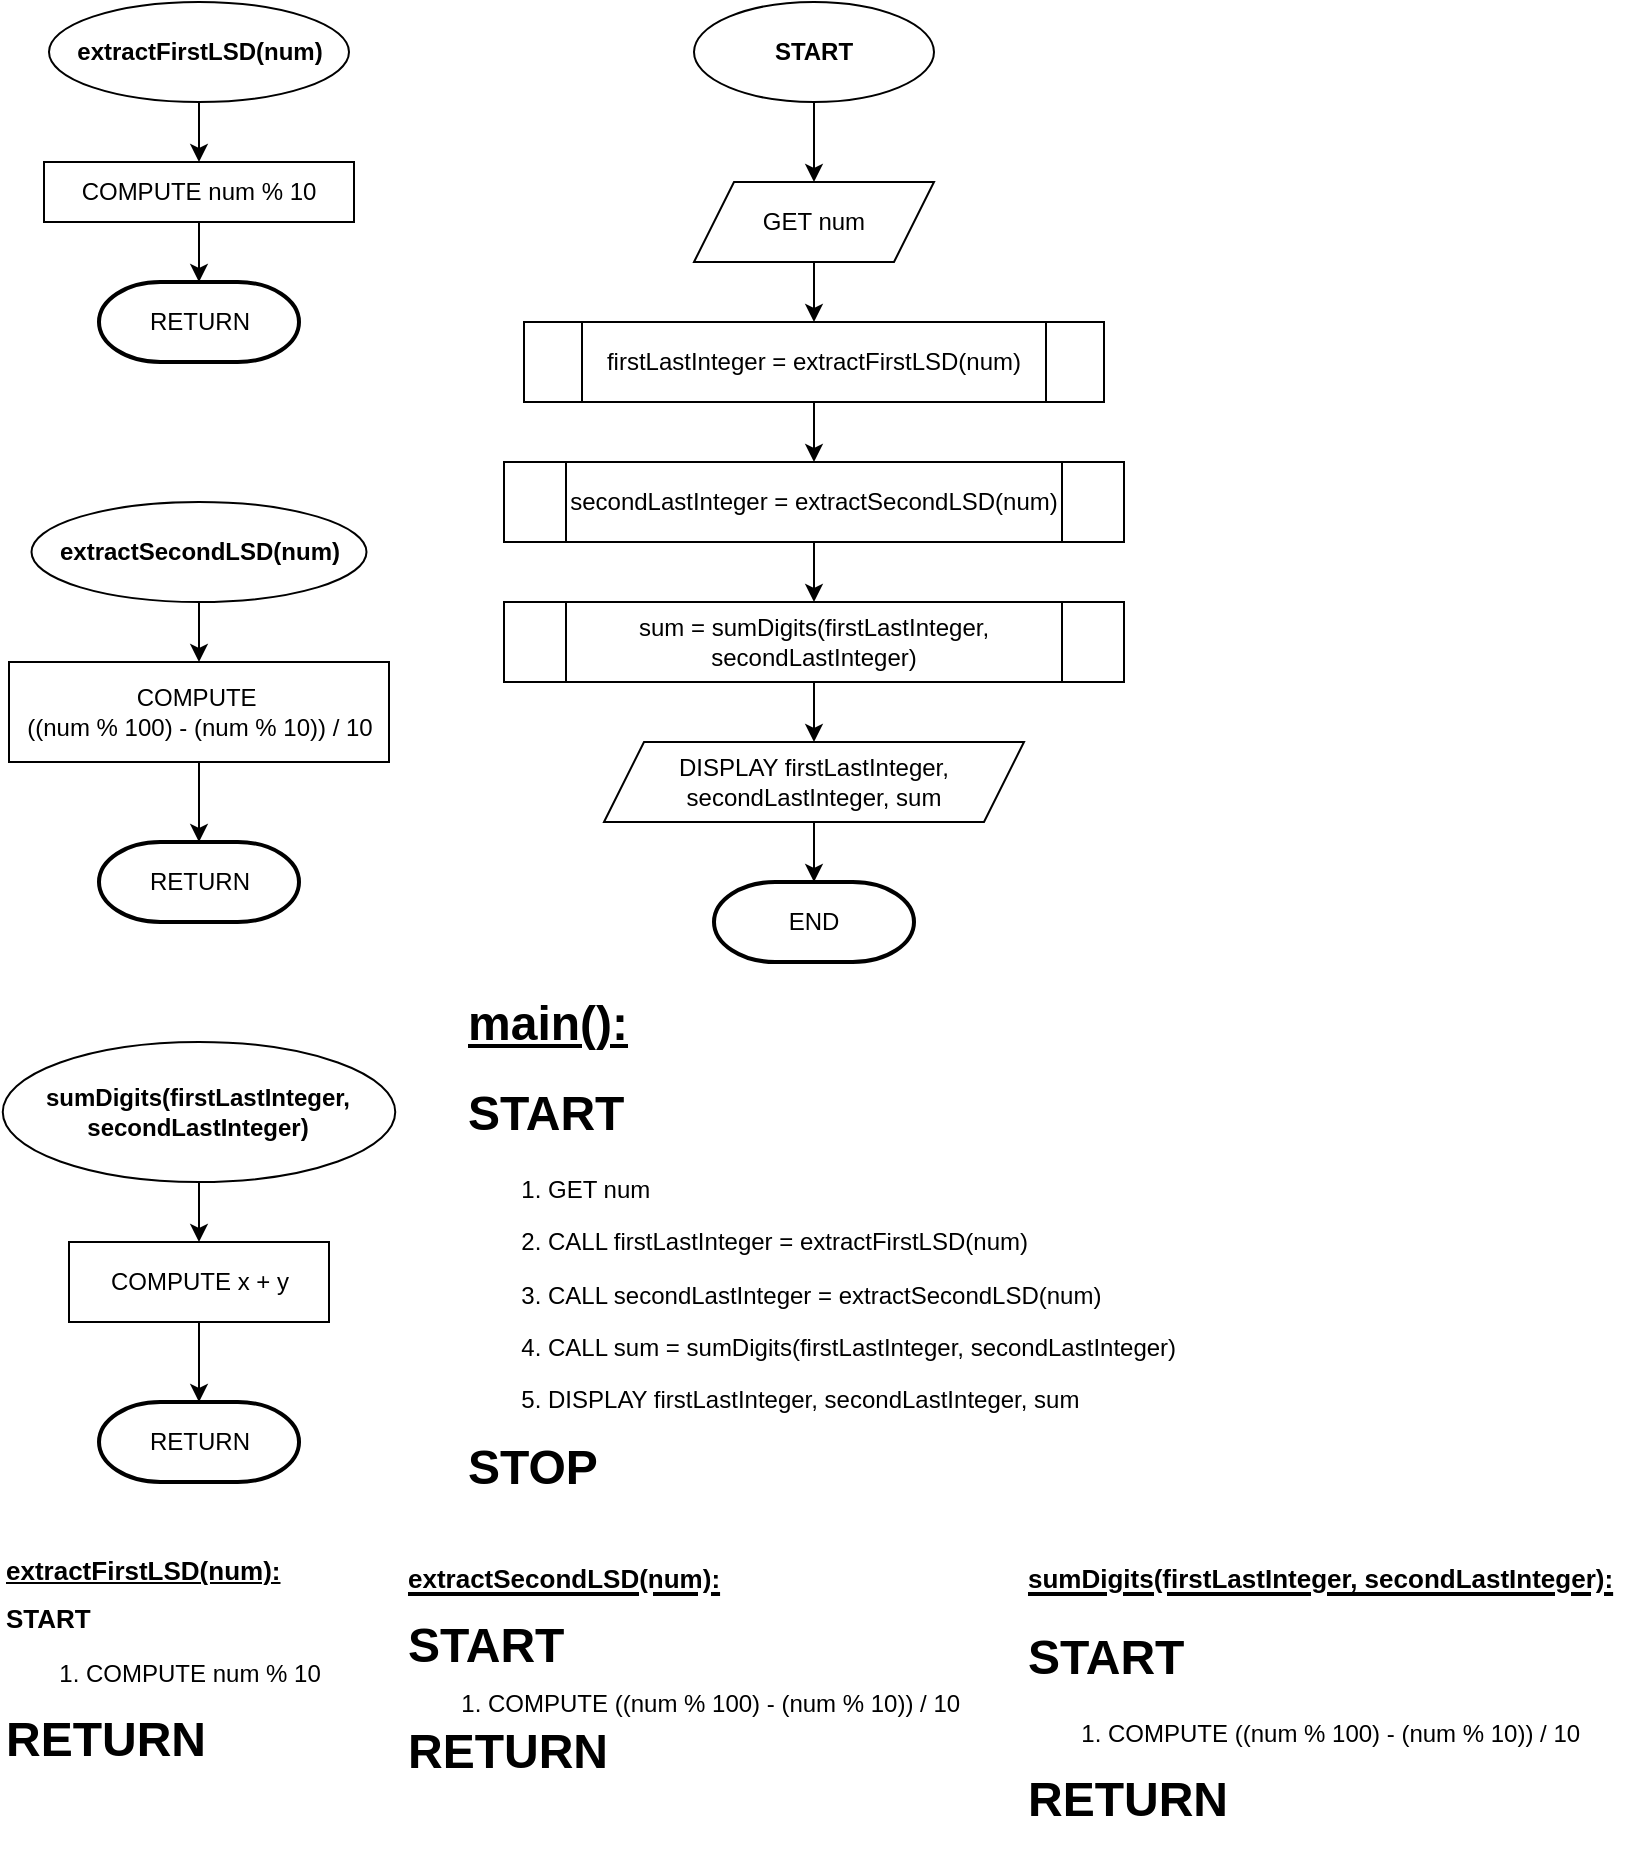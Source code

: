 <mxfile version="24.7.17" pages="3">
  <diagram name="Page-1" id="RAsUTVi-IZH4NpgtAhdM">
    <mxGraphModel dx="1050" dy="603" grid="1" gridSize="10" guides="1" tooltips="1" connect="1" arrows="1" fold="1" page="1" pageScale="1" pageWidth="850" pageHeight="1100" math="0" shadow="0">
      <root>
        <mxCell id="0" />
        <mxCell id="1" parent="0" />
        <mxCell id="fzreVTaqCBlUkeBc7WwT-4" style="edgeStyle=orthogonalEdgeStyle;rounded=0;orthogonalLoop=1;jettySize=auto;html=1;exitX=0.5;exitY=1;exitDx=0;exitDy=0;entryX=0.5;entryY=0;entryDx=0;entryDy=0;" edge="1" parent="1" source="fzreVTaqCBlUkeBc7WwT-1" target="fzreVTaqCBlUkeBc7WwT-2">
          <mxGeometry relative="1" as="geometry" />
        </mxCell>
        <mxCell id="fzreVTaqCBlUkeBc7WwT-1" value="&lt;b&gt;START&lt;/b&gt;" style="ellipse;whiteSpace=wrap;html=1;" vertex="1" parent="1">
          <mxGeometry x="365" y="40" width="120" height="50" as="geometry" />
        </mxCell>
        <mxCell id="fzreVTaqCBlUkeBc7WwT-9" style="edgeStyle=orthogonalEdgeStyle;rounded=0;orthogonalLoop=1;jettySize=auto;html=1;exitX=0.5;exitY=1;exitDx=0;exitDy=0;entryX=0.5;entryY=0;entryDx=0;entryDy=0;" edge="1" parent="1" source="fzreVTaqCBlUkeBc7WwT-2" target="fzreVTaqCBlUkeBc7WwT-3">
          <mxGeometry relative="1" as="geometry" />
        </mxCell>
        <mxCell id="fzreVTaqCBlUkeBc7WwT-2" value="GET num" style="shape=parallelogram;perimeter=parallelogramPerimeter;whiteSpace=wrap;html=1;fixedSize=1;" vertex="1" parent="1">
          <mxGeometry x="365" y="130" width="120" height="40" as="geometry" />
        </mxCell>
        <mxCell id="fzreVTaqCBlUkeBc7WwT-10" style="edgeStyle=orthogonalEdgeStyle;rounded=0;orthogonalLoop=1;jettySize=auto;html=1;exitX=0.5;exitY=1;exitDx=0;exitDy=0;entryX=0.5;entryY=0;entryDx=0;entryDy=0;" edge="1" parent="1" source="fzreVTaqCBlUkeBc7WwT-3" target="fzreVTaqCBlUkeBc7WwT-5">
          <mxGeometry relative="1" as="geometry" />
        </mxCell>
        <mxCell id="fzreVTaqCBlUkeBc7WwT-3" value="firstLastInteger = extractFirstLSD(num)" style="shape=process;whiteSpace=wrap;html=1;backgroundOutline=1;" vertex="1" parent="1">
          <mxGeometry x="280" y="200" width="290" height="40" as="geometry" />
        </mxCell>
        <mxCell id="fzreVTaqCBlUkeBc7WwT-11" style="edgeStyle=orthogonalEdgeStyle;rounded=0;orthogonalLoop=1;jettySize=auto;html=1;exitX=0.5;exitY=1;exitDx=0;exitDy=0;entryX=0.5;entryY=0;entryDx=0;entryDy=0;" edge="1" parent="1" source="fzreVTaqCBlUkeBc7WwT-5" target="fzreVTaqCBlUkeBc7WwT-6">
          <mxGeometry relative="1" as="geometry" />
        </mxCell>
        <mxCell id="fzreVTaqCBlUkeBc7WwT-5" value="secondLastInteger = extractSecondLSD(num)" style="shape=process;whiteSpace=wrap;html=1;backgroundOutline=1;" vertex="1" parent="1">
          <mxGeometry x="270" y="270" width="310" height="40" as="geometry" />
        </mxCell>
        <mxCell id="fzreVTaqCBlUkeBc7WwT-12" style="edgeStyle=orthogonalEdgeStyle;rounded=0;orthogonalLoop=1;jettySize=auto;html=1;exitX=0.5;exitY=1;exitDx=0;exitDy=0;entryX=0.5;entryY=0;entryDx=0;entryDy=0;" edge="1" parent="1" source="fzreVTaqCBlUkeBc7WwT-6" target="fzreVTaqCBlUkeBc7WwT-7">
          <mxGeometry relative="1" as="geometry" />
        </mxCell>
        <mxCell id="fzreVTaqCBlUkeBc7WwT-6" value="sum = sumDigits(firstLastInteger, secondLastInteger)" style="shape=process;whiteSpace=wrap;html=1;backgroundOutline=1;" vertex="1" parent="1">
          <mxGeometry x="270" y="340" width="310" height="40" as="geometry" />
        </mxCell>
        <mxCell id="fzreVTaqCBlUkeBc7WwT-7" value="DISPLAY firstLastInteger, secondLastInteger, sum" style="shape=parallelogram;perimeter=parallelogramPerimeter;whiteSpace=wrap;html=1;fixedSize=1;" vertex="1" parent="1">
          <mxGeometry x="320" y="410" width="210" height="40" as="geometry" />
        </mxCell>
        <mxCell id="fzreVTaqCBlUkeBc7WwT-8" value="END" style="strokeWidth=2;html=1;shape=mxgraph.flowchart.terminator;whiteSpace=wrap;" vertex="1" parent="1">
          <mxGeometry x="375" y="480" width="100" height="40" as="geometry" />
        </mxCell>
        <mxCell id="fzreVTaqCBlUkeBc7WwT-13" style="edgeStyle=orthogonalEdgeStyle;rounded=0;orthogonalLoop=1;jettySize=auto;html=1;exitX=0.5;exitY=1;exitDx=0;exitDy=0;entryX=0.5;entryY=0;entryDx=0;entryDy=0;entryPerimeter=0;" edge="1" parent="1" source="fzreVTaqCBlUkeBc7WwT-7" target="fzreVTaqCBlUkeBc7WwT-8">
          <mxGeometry relative="1" as="geometry" />
        </mxCell>
        <mxCell id="fzreVTaqCBlUkeBc7WwT-17" style="edgeStyle=orthogonalEdgeStyle;rounded=0;orthogonalLoop=1;jettySize=auto;html=1;exitX=0.5;exitY=1;exitDx=0;exitDy=0;entryX=0.5;entryY=0;entryDx=0;entryDy=0;" edge="1" parent="1" source="fzreVTaqCBlUkeBc7WwT-14" target="fzreVTaqCBlUkeBc7WwT-16">
          <mxGeometry relative="1" as="geometry" />
        </mxCell>
        <mxCell id="fzreVTaqCBlUkeBc7WwT-14" value="&lt;b&gt;extractFirstLSD(num)&lt;/b&gt;" style="ellipse;whiteSpace=wrap;html=1;" vertex="1" parent="1">
          <mxGeometry x="42.5" y="40" width="150" height="50" as="geometry" />
        </mxCell>
        <mxCell id="fzreVTaqCBlUkeBc7WwT-15" value="RETURN" style="strokeWidth=2;html=1;shape=mxgraph.flowchart.terminator;whiteSpace=wrap;" vertex="1" parent="1">
          <mxGeometry x="67.5" y="180" width="100" height="40" as="geometry" />
        </mxCell>
        <mxCell id="fzreVTaqCBlUkeBc7WwT-16" value="COMPUTE num % 10" style="rounded=0;whiteSpace=wrap;html=1;" vertex="1" parent="1">
          <mxGeometry x="40" y="120" width="155" height="30" as="geometry" />
        </mxCell>
        <mxCell id="fzreVTaqCBlUkeBc7WwT-18" style="edgeStyle=orthogonalEdgeStyle;rounded=0;orthogonalLoop=1;jettySize=auto;html=1;exitX=0.5;exitY=1;exitDx=0;exitDy=0;entryX=0.5;entryY=0;entryDx=0;entryDy=0;entryPerimeter=0;" edge="1" parent="1" source="fzreVTaqCBlUkeBc7WwT-16" target="fzreVTaqCBlUkeBc7WwT-15">
          <mxGeometry relative="1" as="geometry" />
        </mxCell>
        <mxCell id="fzreVTaqCBlUkeBc7WwT-22" style="edgeStyle=orthogonalEdgeStyle;rounded=0;orthogonalLoop=1;jettySize=auto;html=1;exitX=0.5;exitY=1;exitDx=0;exitDy=0;entryX=0.5;entryY=0;entryDx=0;entryDy=0;" edge="1" parent="1" source="fzreVTaqCBlUkeBc7WwT-19" target="fzreVTaqCBlUkeBc7WwT-20">
          <mxGeometry relative="1" as="geometry" />
        </mxCell>
        <mxCell id="fzreVTaqCBlUkeBc7WwT-19" value="&lt;b&gt;extractSecondLSD(num)&lt;/b&gt;" style="ellipse;whiteSpace=wrap;html=1;" vertex="1" parent="1">
          <mxGeometry x="33.75" y="290" width="167.5" height="50" as="geometry" />
        </mxCell>
        <mxCell id="fzreVTaqCBlUkeBc7WwT-20" value="COMPUTE&amp;nbsp;&lt;div&gt;((num % 100) - (num % 10)) / 10&lt;/div&gt;" style="rounded=0;whiteSpace=wrap;html=1;" vertex="1" parent="1">
          <mxGeometry x="22.5" y="370" width="190" height="50" as="geometry" />
        </mxCell>
        <mxCell id="fzreVTaqCBlUkeBc7WwT-21" value="RETURN" style="strokeWidth=2;html=1;shape=mxgraph.flowchart.terminator;whiteSpace=wrap;" vertex="1" parent="1">
          <mxGeometry x="67.5" y="460" width="100" height="40" as="geometry" />
        </mxCell>
        <mxCell id="fzreVTaqCBlUkeBc7WwT-23" style="edgeStyle=orthogonalEdgeStyle;rounded=0;orthogonalLoop=1;jettySize=auto;html=1;exitX=0.5;exitY=1;exitDx=0;exitDy=0;entryX=0.5;entryY=0;entryDx=0;entryDy=0;entryPerimeter=0;" edge="1" parent="1" source="fzreVTaqCBlUkeBc7WwT-20" target="fzreVTaqCBlUkeBc7WwT-21">
          <mxGeometry relative="1" as="geometry" />
        </mxCell>
        <mxCell id="fzreVTaqCBlUkeBc7WwT-27" style="edgeStyle=orthogonalEdgeStyle;rounded=0;orthogonalLoop=1;jettySize=auto;html=1;exitX=0.5;exitY=1;exitDx=0;exitDy=0;entryX=0.5;entryY=0;entryDx=0;entryDy=0;" edge="1" parent="1" source="fzreVTaqCBlUkeBc7WwT-24" target="fzreVTaqCBlUkeBc7WwT-25">
          <mxGeometry relative="1" as="geometry" />
        </mxCell>
        <mxCell id="fzreVTaqCBlUkeBc7WwT-24" value="&lt;b&gt;sumDigits(firstLastInteger, secondLastInteger)&lt;/b&gt;" style="ellipse;whiteSpace=wrap;html=1;" vertex="1" parent="1">
          <mxGeometry x="19.38" y="560" width="196.25" height="70" as="geometry" />
        </mxCell>
        <mxCell id="fzreVTaqCBlUkeBc7WwT-25" value="COMPUTE&amp;nbsp;&lt;span style=&quot;background-color: initial;&quot;&gt;x + y&lt;/span&gt;" style="rounded=0;whiteSpace=wrap;html=1;" vertex="1" parent="1">
          <mxGeometry x="52.5" y="660" width="130" height="40" as="geometry" />
        </mxCell>
        <mxCell id="fzreVTaqCBlUkeBc7WwT-26" value="RETURN" style="strokeWidth=2;html=1;shape=mxgraph.flowchart.terminator;whiteSpace=wrap;" vertex="1" parent="1">
          <mxGeometry x="67.51" y="740" width="100" height="40" as="geometry" />
        </mxCell>
        <mxCell id="fzreVTaqCBlUkeBc7WwT-28" style="edgeStyle=orthogonalEdgeStyle;rounded=0;orthogonalLoop=1;jettySize=auto;html=1;exitX=0.5;exitY=1;exitDx=0;exitDy=0;entryX=0.5;entryY=0;entryDx=0;entryDy=0;entryPerimeter=0;" edge="1" parent="1" source="fzreVTaqCBlUkeBc7WwT-25" target="fzreVTaqCBlUkeBc7WwT-26">
          <mxGeometry relative="1" as="geometry" />
        </mxCell>
        <mxCell id="fzreVTaqCBlUkeBc7WwT-29" value="&lt;h1 style=&quot;margin-top: 0px;&quot;&gt;&lt;u&gt;main():&lt;/u&gt;&lt;/h1&gt;&lt;h1 style=&quot;margin-top: 0px;&quot;&gt;START&lt;/h1&gt;&lt;p&gt;&lt;span style=&quot;white-space: pre;&quot;&gt;&#x9;&lt;/span&gt;1. GET num&lt;br&gt;&lt;/p&gt;&lt;p&gt;&lt;span style=&quot;white-space: pre;&quot;&gt;&#x9;&lt;/span&gt;2. CALL firstLastInteger = extractFirstLSD(num)&lt;br&gt;&lt;/p&gt;&lt;p&gt;&lt;span style=&quot;white-space: pre;&quot;&gt;&#x9;&lt;/span&gt;3. CALL secondLastInteger = extractSecondLSD(num)&lt;br&gt;&lt;/p&gt;&lt;p&gt;&lt;span style=&quot;white-space: pre;&quot;&gt;&#x9;&lt;/span&gt;4. CALL sum = sumDigits(firstLastInteger, secondLastInteger)&lt;br&gt;&lt;/p&gt;&lt;p&gt;&lt;span style=&quot;white-space: pre;&quot;&gt;&#x9;&lt;/span&gt;5. DISPLAY firstLastInteger, secondLastInteger, sum&lt;br&gt;&lt;/p&gt;&lt;h1 style=&quot;margin-top: 0px;&quot;&gt;STOP&lt;/h1&gt;" style="text;html=1;whiteSpace=wrap;overflow=hidden;rounded=0;" vertex="1" parent="1">
          <mxGeometry x="250" y="530" width="380" height="260" as="geometry" />
        </mxCell>
        <mxCell id="fzreVTaqCBlUkeBc7WwT-30" value="&lt;h1 style=&quot;margin-top: 0px; font-size: 13px;&quot;&gt;&lt;u&gt;&lt;font style=&quot;font-size: 13px;&quot;&gt;extractFirstLSD(num):&lt;/font&gt;&lt;/u&gt;&lt;/h1&gt;&lt;h1 style=&quot;margin-top: 0px; font-size: 13px;&quot;&gt;START&lt;/h1&gt;&lt;p&gt;&lt;span style=&quot;white-space: pre;&quot;&gt;&#x9;&lt;/span&gt;1. COMPUTE num % 10&lt;/p&gt;&lt;h1 style=&quot;margin-top: 0px;&quot;&gt;RETURN&lt;/h1&gt;" style="text;html=1;whiteSpace=wrap;overflow=hidden;rounded=0;" vertex="1" parent="1">
          <mxGeometry x="19.38" y="810" width="395" height="160" as="geometry" />
        </mxCell>
        <mxCell id="fzreVTaqCBlUkeBc7WwT-31" value="&lt;h1 style=&quot;margin-top: 0px; line-height: 70%;&quot;&gt;&lt;u&gt;&lt;font style=&quot;font-size: 13px;&quot;&gt;extractSecondLSD(num):&lt;/font&gt;&lt;/u&gt;&lt;/h1&gt;&lt;h1 style=&quot;margin-top: 0px; line-height: 70%;&quot;&gt;START&lt;/h1&gt;&lt;p style=&quot;line-height: 70%;&quot;&gt;&lt;span style=&quot;white-space: pre;&quot;&gt;&#x9;&lt;/span&gt;1. COMPUTE ((num % 100) - (num % 10)) / 10&lt;/p&gt;&lt;h1 style=&quot;margin-top: 0px; line-height: 70%;&quot;&gt;RETURN&lt;/h1&gt;" style="text;html=1;whiteSpace=wrap;overflow=hidden;rounded=0;" vertex="1" parent="1">
          <mxGeometry x="220" y="810" width="300" height="120" as="geometry" />
        </mxCell>
        <mxCell id="fzreVTaqCBlUkeBc7WwT-32" value="&lt;h1 style=&quot;margin-top: 0px; line-height: 70%;&quot;&gt;&lt;u&gt;&lt;font style=&quot;font-size: 13px;&quot;&gt;sumDigits(firstLastInteger, secondLastInteger):&lt;/font&gt;&lt;/u&gt;&lt;/h1&gt;&lt;h1 style=&quot;margin-top: 0px;&quot;&gt;START&lt;/h1&gt;&lt;p&gt;&lt;span style=&quot;white-space: pre;&quot;&gt;&#x9;&lt;/span&gt;1. COMPUTE ((num % 100) - (num % 10)) / 10&lt;/p&gt;&lt;h1 style=&quot;margin-top: 0px;&quot;&gt;RETURN&lt;/h1&gt;" style="text;html=1;whiteSpace=wrap;overflow=hidden;rounded=0;" vertex="1" parent="1">
          <mxGeometry x="530" y="810" width="300" height="160" as="geometry" />
        </mxCell>
      </root>
    </mxGraphModel>
  </diagram>
  <diagram id="l7cWt7uIluwhW2HIQl5M" name="Page-2">
    <mxGraphModel dx="2750" dy="603" grid="1" gridSize="10" guides="1" tooltips="1" connect="1" arrows="1" fold="1" page="1" pageScale="1" pageWidth="850" pageHeight="1100" math="0" shadow="0">
      <root>
        <mxCell id="0" />
        <mxCell id="1" parent="0" />
        <mxCell id="K1FNUV7Z_iYxvBWCHHOl-3" style="edgeStyle=orthogonalEdgeStyle;rounded=0;orthogonalLoop=1;jettySize=auto;html=1;exitX=0.5;exitY=1;exitDx=0;exitDy=0;entryX=0.5;entryY=0;entryDx=0;entryDy=0;" edge="1" parent="1" source="K1FNUV7Z_iYxvBWCHHOl-1" target="K1FNUV7Z_iYxvBWCHHOl-2">
          <mxGeometry relative="1" as="geometry" />
        </mxCell>
        <mxCell id="K1FNUV7Z_iYxvBWCHHOl-1" value="START" style="ellipse;whiteSpace=wrap;html=1;" vertex="1" parent="1">
          <mxGeometry x="-445" y="10" width="120" height="50" as="geometry" />
        </mxCell>
        <mxCell id="K1FNUV7Z_iYxvBWCHHOl-10" style="edgeStyle=orthogonalEdgeStyle;rounded=0;orthogonalLoop=1;jettySize=auto;html=1;exitX=0.5;exitY=1;exitDx=0;exitDy=0;entryX=0.5;entryY=0;entryDx=0;entryDy=0;" edge="1" parent="1" source="K1FNUV7Z_iYxvBWCHHOl-2" target="K1FNUV7Z_iYxvBWCHHOl-4">
          <mxGeometry relative="1" as="geometry" />
        </mxCell>
        <mxCell id="K1FNUV7Z_iYxvBWCHHOl-2" value="GET ch" style="shape=parallelogram;perimeter=parallelogramPerimeter;whiteSpace=wrap;html=1;fixedSize=1;" vertex="1" parent="1">
          <mxGeometry x="-445" y="90" width="120" height="40" as="geometry" />
        </mxCell>
        <mxCell id="K1FNUV7Z_iYxvBWCHHOl-11" style="edgeStyle=orthogonalEdgeStyle;rounded=0;orthogonalLoop=1;jettySize=auto;html=1;exitX=0.5;exitY=1;exitDx=0;exitDy=0;entryX=0.5;entryY=0;entryDx=0;entryDy=0;" edge="1" parent="1" source="K1FNUV7Z_iYxvBWCHHOl-4" target="K1FNUV7Z_iYxvBWCHHOl-5">
          <mxGeometry relative="1" as="geometry" />
        </mxCell>
        <mxCell id="K1FNUV7Z_iYxvBWCHHOl-4" value="isCharVowel = isVowel(ch)" style="shape=process;whiteSpace=wrap;html=1;backgroundOutline=1;" vertex="1" parent="1">
          <mxGeometry x="-490" y="160" width="210" height="40" as="geometry" />
        </mxCell>
        <mxCell id="K1FNUV7Z_iYxvBWCHHOl-12" style="edgeStyle=orthogonalEdgeStyle;rounded=0;orthogonalLoop=1;jettySize=auto;html=1;exitX=0.5;exitY=1;exitDx=0;exitDy=0;entryX=0.5;entryY=0;entryDx=0;entryDy=0;" edge="1" parent="1" source="K1FNUV7Z_iYxvBWCHHOl-5" target="K1FNUV7Z_iYxvBWCHHOl-6">
          <mxGeometry relative="1" as="geometry" />
        </mxCell>
        <mxCell id="K1FNUV7Z_iYxvBWCHHOl-5" value="isCharLetter = isLetter(ch)" style="shape=process;whiteSpace=wrap;html=1;backgroundOutline=1;" vertex="1" parent="1">
          <mxGeometry x="-490" y="230" width="210" height="40" as="geometry" />
        </mxCell>
        <mxCell id="K1FNUV7Z_iYxvBWCHHOl-13" style="edgeStyle=orthogonalEdgeStyle;rounded=0;orthogonalLoop=1;jettySize=auto;html=1;exitX=1;exitY=0.5;exitDx=0;exitDy=0;entryX=0;entryY=0.5;entryDx=0;entryDy=0;" edge="1" parent="1" source="K1FNUV7Z_iYxvBWCHHOl-6" target="K1FNUV7Z_iYxvBWCHHOl-7">
          <mxGeometry relative="1" as="geometry" />
        </mxCell>
        <mxCell id="K1FNUV7Z_iYxvBWCHHOl-16" style="edgeStyle=orthogonalEdgeStyle;rounded=0;orthogonalLoop=1;jettySize=auto;html=1;exitX=0.5;exitY=1;exitDx=0;exitDy=0;entryX=0.5;entryY=0;entryDx=0;entryDy=0;" edge="1" parent="1" source="K1FNUV7Z_iYxvBWCHHOl-6" target="K1FNUV7Z_iYxvBWCHHOl-14">
          <mxGeometry relative="1" as="geometry" />
        </mxCell>
        <mxCell id="K1FNUV7Z_iYxvBWCHHOl-6" value="isCharLetter&lt;div&gt;?&lt;/div&gt;" style="rhombus;whiteSpace=wrap;html=1;" vertex="1" parent="1">
          <mxGeometry x="-455" y="300" width="140" height="90" as="geometry" />
        </mxCell>
        <mxCell id="K1FNUV7Z_iYxvBWCHHOl-19" style="edgeStyle=orthogonalEdgeStyle;rounded=0;orthogonalLoop=1;jettySize=auto;html=1;exitX=1;exitY=0.5;exitDx=0;exitDy=0;entryX=0;entryY=0.5;entryDx=0;entryDy=0;" edge="1" parent="1" source="K1FNUV7Z_iYxvBWCHHOl-7" target="K1FNUV7Z_iYxvBWCHHOl-18">
          <mxGeometry relative="1" as="geometry" />
        </mxCell>
        <mxCell id="K1FNUV7Z_iYxvBWCHHOl-25" style="edgeStyle=orthogonalEdgeStyle;rounded=0;orthogonalLoop=1;jettySize=auto;html=1;exitX=0.5;exitY=1;exitDx=0;exitDy=0;entryX=0.5;entryY=0;entryDx=0;entryDy=0;" edge="1" parent="1" source="K1FNUV7Z_iYxvBWCHHOl-7" target="K1FNUV7Z_iYxvBWCHHOl-24">
          <mxGeometry relative="1" as="geometry" />
        </mxCell>
        <mxCell id="K1FNUV7Z_iYxvBWCHHOl-7" value="isVowel&lt;div&gt;?&lt;/div&gt;" style="rhombus;whiteSpace=wrap;html=1;" vertex="1" parent="1">
          <mxGeometry x="-245" y="310" width="140" height="70" as="geometry" />
        </mxCell>
        <mxCell id="K1FNUV7Z_iYxvBWCHHOl-8" value="YES" style="text;html=1;align=center;verticalAlign=middle;whiteSpace=wrap;rounded=0;" vertex="1" parent="1">
          <mxGeometry x="-315" y="320" width="60" height="30" as="geometry" />
        </mxCell>
        <mxCell id="K1FNUV7Z_iYxvBWCHHOl-9" style="edgeStyle=orthogonalEdgeStyle;rounded=0;orthogonalLoop=1;jettySize=auto;html=1;exitX=0.5;exitY=1;exitDx=0;exitDy=0;" edge="1" parent="1" source="K1FNUV7Z_iYxvBWCHHOl-8" target="K1FNUV7Z_iYxvBWCHHOl-8">
          <mxGeometry relative="1" as="geometry" />
        </mxCell>
        <mxCell id="K1FNUV7Z_iYxvBWCHHOl-14" value="DISPLAY &quot;INVALID INPUT!&quot;" style="shape=parallelogram;perimeter=parallelogramPerimeter;whiteSpace=wrap;html=1;fixedSize=1;" vertex="1" parent="1">
          <mxGeometry x="-483.75" y="420" width="197.5" height="40" as="geometry" />
        </mxCell>
        <mxCell id="K1FNUV7Z_iYxvBWCHHOl-17" style="edgeStyle=orthogonalEdgeStyle;rounded=0;orthogonalLoop=1;jettySize=auto;html=1;exitX=0.5;exitY=1;exitDx=0;exitDy=0;entryX=0.5;entryY=0;entryDx=0;entryDy=0;entryPerimeter=0;" edge="1" parent="1" source="K1FNUV7Z_iYxvBWCHHOl-14">
          <mxGeometry relative="1" as="geometry">
            <mxPoint x="-385" y="520" as="targetPoint" />
          </mxGeometry>
        </mxCell>
        <mxCell id="K1FNUV7Z_iYxvBWCHHOl-27" style="edgeStyle=orthogonalEdgeStyle;rounded=0;orthogonalLoop=1;jettySize=auto;html=1;exitX=1;exitY=0.5;exitDx=0;exitDy=0;entryX=0;entryY=0.5;entryDx=0;entryDy=0;" edge="1" parent="1" source="K1FNUV7Z_iYxvBWCHHOl-18" target="K1FNUV7Z_iYxvBWCHHOl-26">
          <mxGeometry relative="1" as="geometry" />
        </mxCell>
        <mxCell id="K1FNUV7Z_iYxvBWCHHOl-18" value="DISPLAY &quot;VOWEL!&quot;" style="shape=parallelogram;perimeter=parallelogramPerimeter;whiteSpace=wrap;html=1;fixedSize=1;" vertex="1" parent="1">
          <mxGeometry x="-65" y="325" width="160" height="40" as="geometry" />
        </mxCell>
        <mxCell id="K1FNUV7Z_iYxvBWCHHOl-20" value="YES" style="text;html=1;align=center;verticalAlign=middle;whiteSpace=wrap;rounded=0;" vertex="1" parent="1">
          <mxGeometry x="-115" y="320" width="60" height="30" as="geometry" />
        </mxCell>
        <mxCell id="K1FNUV7Z_iYxvBWCHHOl-22" value="NO" style="text;html=1;align=center;verticalAlign=middle;whiteSpace=wrap;rounded=0;" vertex="1" parent="1">
          <mxGeometry x="-385" y="390" width="60" height="30" as="geometry" />
        </mxCell>
        <mxCell id="K1FNUV7Z_iYxvBWCHHOl-23" value="NO" style="text;html=1;align=center;verticalAlign=middle;whiteSpace=wrap;rounded=0;" vertex="1" parent="1">
          <mxGeometry x="-165" y="380" width="60" height="30" as="geometry" />
        </mxCell>
        <mxCell id="K1FNUV7Z_iYxvBWCHHOl-30" style="edgeStyle=orthogonalEdgeStyle;rounded=0;orthogonalLoop=1;jettySize=auto;html=1;exitX=0.5;exitY=1;exitDx=0;exitDy=0;entryX=0.5;entryY=0;entryDx=0;entryDy=0;" edge="1" parent="1" source="K1FNUV7Z_iYxvBWCHHOl-24" target="K1FNUV7Z_iYxvBWCHHOl-29">
          <mxGeometry relative="1" as="geometry" />
        </mxCell>
        <mxCell id="K1FNUV7Z_iYxvBWCHHOl-24" value="DISPLAY &quot;CONSONANT!&quot;" style="shape=parallelogram;perimeter=parallelogramPerimeter;whiteSpace=wrap;html=1;fixedSize=1;" vertex="1" parent="1">
          <mxGeometry x="-265" y="420" width="180" height="40" as="geometry" />
        </mxCell>
        <mxCell id="K1FNUV7Z_iYxvBWCHHOl-26" value="A" style="ellipse;whiteSpace=wrap;html=1;aspect=fixed;" vertex="1" parent="1">
          <mxGeometry x="135" y="330" width="30" height="30" as="geometry" />
        </mxCell>
        <mxCell id="K1FNUV7Z_iYxvBWCHHOl-28" value="A" style="ellipse;whiteSpace=wrap;html=1;aspect=fixed;" vertex="1" parent="1">
          <mxGeometry x="-400" y="520" width="30" height="30" as="geometry" />
        </mxCell>
        <mxCell id="K1FNUV7Z_iYxvBWCHHOl-29" value="A" style="ellipse;whiteSpace=wrap;html=1;aspect=fixed;" vertex="1" parent="1">
          <mxGeometry x="-190" y="520" width="30" height="30" as="geometry" />
        </mxCell>
        <mxCell id="K1FNUV7Z_iYxvBWCHHOl-31" value="A" style="ellipse;whiteSpace=wrap;html=1;aspect=fixed;" vertex="1" parent="1">
          <mxGeometry y="410" width="30" height="30" as="geometry" />
        </mxCell>
        <mxCell id="K1FNUV7Z_iYxvBWCHHOl-32" value="STOP" style="strokeWidth=2;html=1;shape=mxgraph.flowchart.terminator;whiteSpace=wrap;" vertex="1" parent="1">
          <mxGeometry x="-35" y="480" width="100" height="40" as="geometry" />
        </mxCell>
        <mxCell id="K1FNUV7Z_iYxvBWCHHOl-33" style="edgeStyle=orthogonalEdgeStyle;rounded=0;orthogonalLoop=1;jettySize=auto;html=1;exitX=0.5;exitY=1;exitDx=0;exitDy=0;entryX=0.5;entryY=0;entryDx=0;entryDy=0;entryPerimeter=0;" edge="1" parent="1" source="K1FNUV7Z_iYxvBWCHHOl-31" target="K1FNUV7Z_iYxvBWCHHOl-32">
          <mxGeometry relative="1" as="geometry" />
        </mxCell>
        <mxCell id="2YYSWSt__j7oMl7sqV56-1" value="&lt;h1 style=&quot;margin-top: 0px;&quot;&gt;&lt;u&gt;main():&lt;/u&gt;&lt;/h1&gt;&lt;h1 style=&quot;margin-top: 0px;&quot;&gt;START&lt;/h1&gt;&lt;p&gt;&lt;span style=&quot;white-space: pre;&quot;&gt;&#x9;&lt;/span&gt;1. GET ch&lt;br&gt;&lt;/p&gt;&lt;p&gt;&lt;span style=&quot;white-space: pre;&quot;&gt;&#x9;&lt;/span&gt;2. CALL isCharVowel = isVowel(ch)&lt;br&gt;&lt;/p&gt;&lt;p&gt;&lt;span style=&quot;white-space: pre;&quot;&gt;&#x9;&lt;/span&gt;3. CALL isCharLetter = isLetter(ch)&lt;br&gt;&lt;/p&gt;&lt;p&gt;&lt;span style=&quot;white-space: pre;&quot;&gt;&#x9;&lt;/span&gt;4. CHECK isCharLetter&lt;/p&gt;&lt;p&gt;&lt;span style=&quot;white-space: pre;&quot;&gt;&#x9;&lt;/span&gt;&lt;span style=&quot;white-space: pre;&quot;&gt;&#x9;&lt;/span&gt;a. IF isCharLetter&lt;br&gt;&lt;/p&gt;&lt;p&gt;&lt;span style=&quot;white-space: pre;&quot;&gt;&#x9;&lt;/span&gt;&lt;span style=&quot;white-space: pre;&quot;&gt;&#x9;&lt;/span&gt;&lt;span style=&quot;white-space: pre;&quot;&gt;&#x9;&lt;/span&gt;a.1 CHECK isVowel&lt;br&gt;&lt;/p&gt;&lt;p&gt;&lt;span style=&quot;white-space: pre;&quot;&gt;&#x9;&lt;/span&gt;&lt;span style=&quot;white-space: pre;&quot;&gt;&#x9;&lt;/span&gt;&lt;span style=&quot;white-space: pre;&quot;&gt;&#x9;&lt;/span&gt;&lt;span style=&quot;white-space: pre;&quot;&gt;&#x9;&lt;/span&gt;a.1.1 IF isVowel, THEN&lt;br&gt;&lt;/p&gt;&lt;p&gt;&lt;span style=&quot;white-space: pre;&quot;&gt;&#x9;&lt;/span&gt;&lt;span style=&quot;white-space: pre;&quot;&gt;&#x9;&lt;/span&gt;&lt;span style=&quot;white-space: pre;&quot;&gt;&#x9;&lt;/span&gt;&lt;span style=&quot;white-space: pre;&quot;&gt;&#x9;&lt;/span&gt;&lt;span style=&quot;white-space: pre;&quot;&gt;&#x9;&lt;/span&gt;&amp;nbsp;&lt;span style=&quot;white-space: pre;&quot;&gt;&#x9;&lt;/span&gt;DISPLAY &quot;VOWEL!&quot;&lt;br&gt;&lt;/p&gt;&lt;p&gt;&lt;span style=&quot;white-space: pre;&quot;&gt;&#x9;&lt;/span&gt;&lt;span style=&quot;white-space: pre;&quot;&gt;&#x9;&lt;/span&gt;&lt;span style=&quot;white-space: pre;&quot;&gt;&#x9;&lt;/span&gt;&lt;span style=&quot;white-space: pre;&quot;&gt;&#x9;&lt;/span&gt;a.1.2 ELSE&lt;br&gt;&lt;/p&gt;&lt;p&gt;&lt;span style=&quot;white-space: pre;&quot;&gt;&#x9;&lt;/span&gt;&lt;span style=&quot;white-space: pre;&quot;&gt;&#x9;&lt;/span&gt;&lt;span style=&quot;white-space: pre;&quot;&gt;&#x9;&lt;/span&gt;&lt;span style=&quot;white-space: pre;&quot;&gt;&#x9;&lt;/span&gt;&lt;span style=&quot;white-space: pre;&quot;&gt;&#x9;&lt;/span&gt;&lt;span style=&quot;white-space: pre;&quot;&gt;&#x9;&lt;/span&gt;DISPLAY &quot;CONSONANT!&quot;&lt;br&gt;&lt;/p&gt;&lt;p&gt;&lt;span style=&quot;white-space: pre;&quot;&gt;&#x9;&lt;/span&gt;&lt;span style=&quot;white-space: pre;&quot;&gt;&#x9;&lt;/span&gt;b. ELSE&amp;nbsp;&lt;br&gt;&lt;/p&gt;&lt;p&gt;&lt;span style=&quot;white-space: pre;&quot;&gt;&#x9;&lt;/span&gt;&lt;span style=&quot;white-space: pre;&quot;&gt;&#x9;&lt;/span&gt;&lt;span style=&quot;white-space: pre;&quot;&gt;&#x9;&lt;/span&gt;b.1 DISPLAY &quot;INVALID INPUT!&lt;br&gt;&lt;/p&gt;&lt;h1 style=&quot;margin-top: 0px;&quot;&gt;STOP&lt;/h1&gt;" style="text;html=1;whiteSpace=wrap;overflow=hidden;rounded=0;" vertex="1" parent="1">
          <mxGeometry x="-830" y="10" width="320" height="460" as="geometry" />
        </mxCell>
        <mxCell id="2YYSWSt__j7oMl7sqV56-2" value="isLetter(ch)" style="ellipse;whiteSpace=wrap;html=1;" vertex="1" parent="1">
          <mxGeometry x="-780" y="570" width="120" height="50" as="geometry" />
        </mxCell>
        <mxCell id="2YYSWSt__j7oMl7sqV56-3" value="(ch == &#39;a&#39; || ch == &#39;A&#39;) || (ch == &#39;e&#39; || ch == &#39;E&#39;)&amp;nbsp;&lt;div&gt;||&amp;nbsp;&lt;span style=&quot;background-color: initial;&quot;&gt;(ch == &#39;i&#39; || ch == &#39;I&#39;) || (ch == &#39;o&#39; || ch == &#39;O&#39;) ||&amp;nbsp;&lt;/span&gt;&lt;div&gt;(ch == &#39;u&#39; || ch == &#39;U&#39;)&lt;/div&gt;&lt;/div&gt;" style="rhombus;whiteSpace=wrap;html=1;" vertex="1" parent="1">
          <mxGeometry x="-890" y="660" width="340" height="130" as="geometry" />
        </mxCell>
      </root>
    </mxGraphModel>
  </diagram>
  <diagram id="Yiyzd7tK1VgVx6rcYWk_" name="Page-3">
    <mxGraphModel dx="1050" dy="603" grid="1" gridSize="10" guides="1" tooltips="1" connect="1" arrows="1" fold="1" page="1" pageScale="1" pageWidth="850" pageHeight="1100" math="0" shadow="0">
      <root>
        <mxCell id="0" />
        <mxCell id="1" parent="0" />
        <mxCell id="K1GjOJP1gYvgjTUfEYeX-1" value="START" style="ellipse;whiteSpace=wrap;html=1;" vertex="1" parent="1">
          <mxGeometry x="365" y="20" width="120" height="50" as="geometry" />
        </mxCell>
        <mxCell id="K1GjOJP1gYvgjTUfEYeX-2" value="INITIALIZE choice = 0" style="shape=hexagon;perimeter=hexagonPerimeter2;whiteSpace=wrap;html=1;fixedSize=1;" vertex="1" parent="1">
          <mxGeometry x="345" y="90" width="160" height="40" as="geometry" />
        </mxCell>
        <mxCell id="K1GjOJP1gYvgjTUfEYeX-3" value="displayMenu()" style="shape=process;whiteSpace=wrap;html=1;backgroundOutline=1;" vertex="1" parent="1">
          <mxGeometry x="365" y="150" width="120" height="40" as="geometry" />
        </mxCell>
        <mxCell id="K1GjOJP1gYvgjTUfEYeX-4" value="GET choice" style="shape=parallelogram;perimeter=parallelogramPerimeter;whiteSpace=wrap;html=1;fixedSize=1;" vertex="1" parent="1">
          <mxGeometry x="365" y="210" width="120" height="30" as="geometry" />
        </mxCell>
        <mxCell id="K1GjOJP1gYvgjTUfEYeX-6" value="SWITCH&lt;div&gt;choice&lt;/div&gt;" style="rounded=0;whiteSpace=wrap;html=1;" vertex="1" parent="1">
          <mxGeometry x="365" y="260" width="120" height="40" as="geometry" />
        </mxCell>
      </root>
    </mxGraphModel>
  </diagram>
</mxfile>
